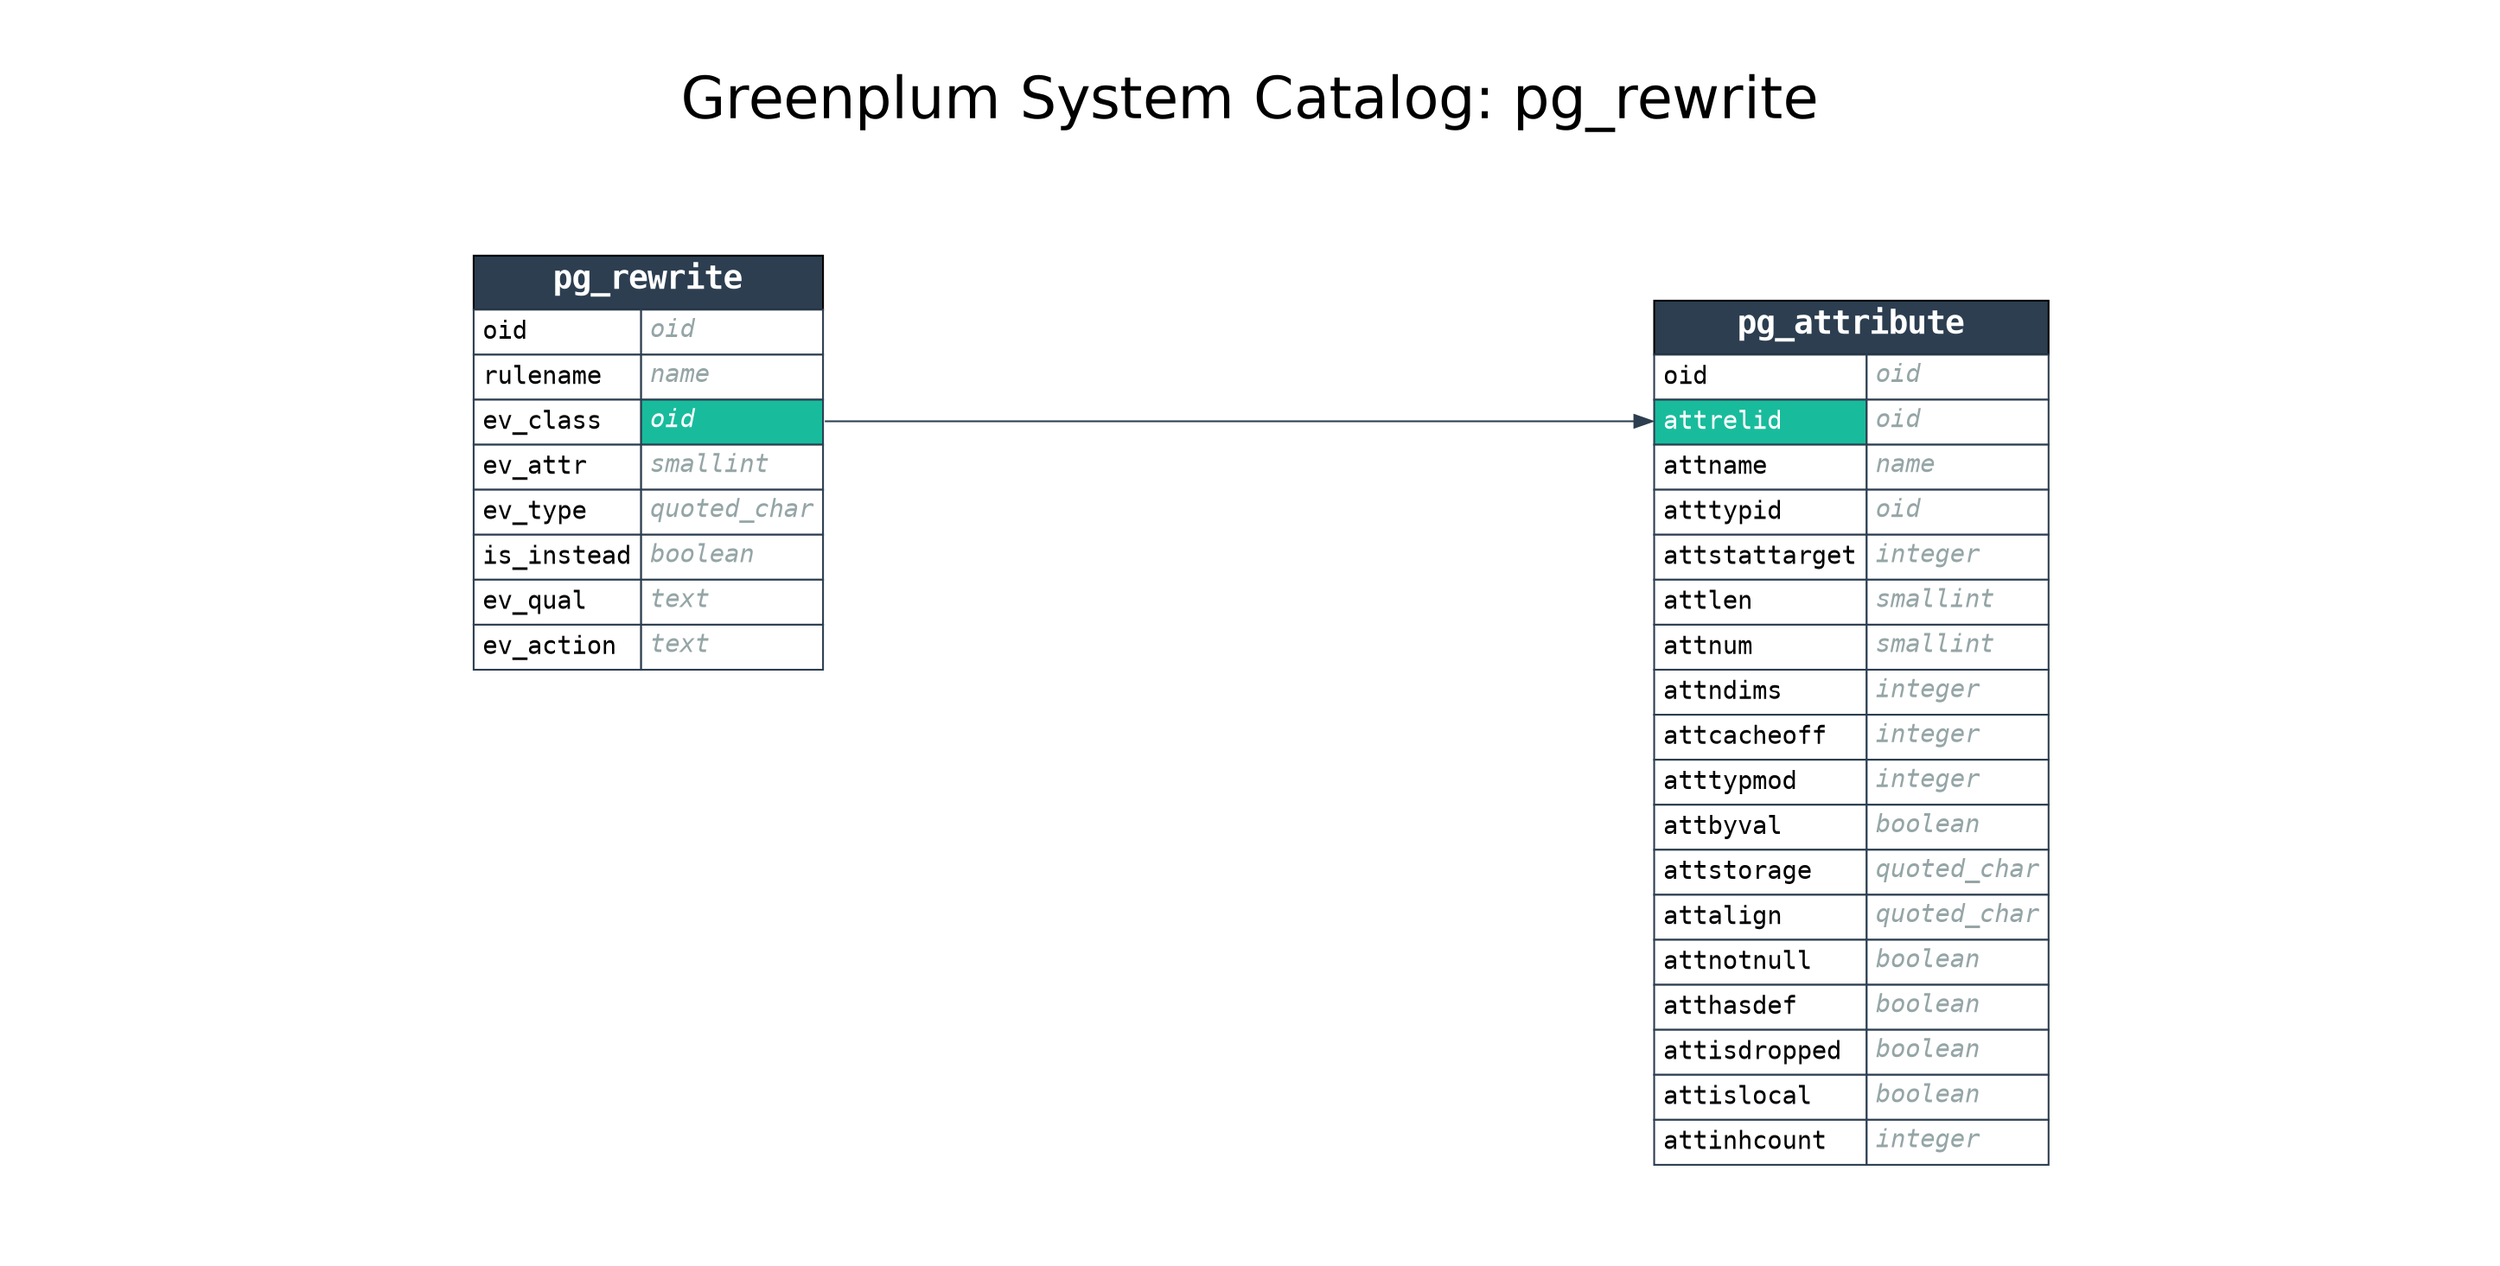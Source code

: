 digraph GPDB {

    label="Greenplum System Catalog: pg_rewrite";
    labelloc="t";
    fontname="Helvetica"
    fontsize=32
    

    pad=0.5;
    nodesep=0.5;
    ranksep=0.5;
    rankdir=LR;
    node [shape = "plaintext"];

    
    subgraph cluster_from {
        rankdir=TB
        style=invis;

        
    }
    
    subgraph cluster_selected {
        rankdir=TB
        style=invis;

        
            pg_rewrite [label = <<FONT FACE="monospace"><TABLE BORDER="0" CELLBORDER="1" CELLSPACING="0" CELLPADDING="4">
<TR><TD BGCOLOR="#2c3e50" ALIGN="CENTER" COLSPAN="2"><FONT COLOR="#FFFFFF" POINT-SIZE="18"><B>pg_rewrite</B></FONT></TD></TR>

<TR>
<TD COLOR="#2c3e50" BGCOLOR="#FFFFFF" ALIGN="LEFT" PORT="oid_in"><FONT COLOR="#000000">oid</FONT></TD>
<TD COLOR="#2c3e50" BGCOLOR="#FFFFFF" ALIGN="LEFT" PORT="oid_out"><FONT COLOR="#95a5a6"><I>oid</I></FONT></TD>
</TR>

<TR>
<TD COLOR="#2c3e50" BGCOLOR="#FFFFFF" ALIGN="LEFT" PORT="rulename_in"><FONT COLOR="#000000">rulename</FONT></TD>
<TD COLOR="#2c3e50" BGCOLOR="#FFFFFF" ALIGN="LEFT" PORT="rulename_out"><FONT COLOR="#95a5a6"><I>name</I></FONT></TD>
</TR>

<TR>
<TD COLOR="#2c3e50" BGCOLOR="#FFFFFF" ALIGN="LEFT" PORT="ev_class_in"><FONT COLOR="#000000">ev_class</FONT></TD>
<TD COLOR="#2c3e50" BGCOLOR="#18bc9c" ALIGN="LEFT" PORT="ev_class_out"><FONT COLOR="#FFFFFF"><I>oid</I></FONT></TD>
</TR>

<TR>
<TD COLOR="#2c3e50" BGCOLOR="#FFFFFF" ALIGN="LEFT" PORT="ev_attr_in"><FONT COLOR="#000000">ev_attr</FONT></TD>
<TD COLOR="#2c3e50" BGCOLOR="#FFFFFF" ALIGN="LEFT" PORT="ev_attr_out"><FONT COLOR="#95a5a6"><I>smallint</I></FONT></TD>
</TR>

<TR>
<TD COLOR="#2c3e50" BGCOLOR="#FFFFFF" ALIGN="LEFT" PORT="ev_type_in"><FONT COLOR="#000000">ev_type</FONT></TD>
<TD COLOR="#2c3e50" BGCOLOR="#FFFFFF" ALIGN="LEFT" PORT="ev_type_out"><FONT COLOR="#95a5a6"><I>quoted_char</I></FONT></TD>
</TR>

<TR>
<TD COLOR="#2c3e50" BGCOLOR="#FFFFFF" ALIGN="LEFT" PORT="is_instead_in"><FONT COLOR="#000000">is_instead</FONT></TD>
<TD COLOR="#2c3e50" BGCOLOR="#FFFFFF" ALIGN="LEFT" PORT="is_instead_out"><FONT COLOR="#95a5a6"><I>boolean</I></FONT></TD>
</TR>

<TR>
<TD COLOR="#2c3e50" BGCOLOR="#FFFFFF" ALIGN="LEFT" PORT="ev_qual_in"><FONT COLOR="#000000">ev_qual</FONT></TD>
<TD COLOR="#2c3e50" BGCOLOR="#FFFFFF" ALIGN="LEFT" PORT="ev_qual_out"><FONT COLOR="#95a5a6"><I>text</I></FONT></TD>
</TR>

<TR>
<TD COLOR="#2c3e50" BGCOLOR="#FFFFFF" ALIGN="LEFT" PORT="ev_action_in"><FONT COLOR="#000000">ev_action</FONT></TD>
<TD COLOR="#2c3e50" BGCOLOR="#FFFFFF" ALIGN="LEFT" PORT="ev_action_out"><FONT COLOR="#95a5a6"><I>text</I></FONT></TD>
</TR>

</TABLE></FONT>> name = "pg_rewrite" URL = "pg_rewrite.svg"];
        
    }
    
    subgraph cluster_to {
        rankdir=TB
        style=invis;

        
            pg_attribute [label = <<FONT FACE="monospace"><TABLE BORDER="0" CELLBORDER="1" CELLSPACING="0" CELLPADDING="4">
<TR><TD BGCOLOR="#2c3e50" ALIGN="CENTER" COLSPAN="2"><FONT COLOR="#FFFFFF" POINT-SIZE="18"><B>pg_attribute</B></FONT></TD></TR>

<TR>
<TD COLOR="#2c3e50" BGCOLOR="#FFFFFF" ALIGN="LEFT" PORT="oid_in"><FONT COLOR="#000000">oid</FONT></TD>
<TD COLOR="#2c3e50" BGCOLOR="#FFFFFF" ALIGN="LEFT" PORT="oid_out"><FONT COLOR="#95a5a6"><I>oid</I></FONT></TD>
</TR>

<TR>
<TD COLOR="#2c3e50" BGCOLOR="#18bc9c" ALIGN="LEFT" PORT="attrelid_in"><FONT COLOR="#FFFFFF">attrelid</FONT></TD>
<TD COLOR="#2c3e50" BGCOLOR="#FFFFFF" ALIGN="LEFT" PORT="attrelid_out"><FONT COLOR="#95a5a6"><I>oid</I></FONT></TD>
</TR>

<TR>
<TD COLOR="#2c3e50" BGCOLOR="#FFFFFF" ALIGN="LEFT" PORT="attname_in"><FONT COLOR="#000000">attname</FONT></TD>
<TD COLOR="#2c3e50" BGCOLOR="#FFFFFF" ALIGN="LEFT" PORT="attname_out"><FONT COLOR="#95a5a6"><I>name</I></FONT></TD>
</TR>

<TR>
<TD COLOR="#2c3e50" BGCOLOR="#FFFFFF" ALIGN="LEFT" PORT="atttypid_in"><FONT COLOR="#000000">atttypid</FONT></TD>
<TD COLOR="#2c3e50" BGCOLOR="#FFFFFF" ALIGN="LEFT" PORT="atttypid_out"><FONT COLOR="#95a5a6"><I>oid</I></FONT></TD>
</TR>

<TR>
<TD COLOR="#2c3e50" BGCOLOR="#FFFFFF" ALIGN="LEFT" PORT="attstattarget_in"><FONT COLOR="#000000">attstattarget</FONT></TD>
<TD COLOR="#2c3e50" BGCOLOR="#FFFFFF" ALIGN="LEFT" PORT="attstattarget_out"><FONT COLOR="#95a5a6"><I>integer</I></FONT></TD>
</TR>

<TR>
<TD COLOR="#2c3e50" BGCOLOR="#FFFFFF" ALIGN="LEFT" PORT="attlen_in"><FONT COLOR="#000000">attlen</FONT></TD>
<TD COLOR="#2c3e50" BGCOLOR="#FFFFFF" ALIGN="LEFT" PORT="attlen_out"><FONT COLOR="#95a5a6"><I>smallint</I></FONT></TD>
</TR>

<TR>
<TD COLOR="#2c3e50" BGCOLOR="#FFFFFF" ALIGN="LEFT" PORT="attnum_in"><FONT COLOR="#000000">attnum</FONT></TD>
<TD COLOR="#2c3e50" BGCOLOR="#FFFFFF" ALIGN="LEFT" PORT="attnum_out"><FONT COLOR="#95a5a6"><I>smallint</I></FONT></TD>
</TR>

<TR>
<TD COLOR="#2c3e50" BGCOLOR="#FFFFFF" ALIGN="LEFT" PORT="attndims_in"><FONT COLOR="#000000">attndims</FONT></TD>
<TD COLOR="#2c3e50" BGCOLOR="#FFFFFF" ALIGN="LEFT" PORT="attndims_out"><FONT COLOR="#95a5a6"><I>integer</I></FONT></TD>
</TR>

<TR>
<TD COLOR="#2c3e50" BGCOLOR="#FFFFFF" ALIGN="LEFT" PORT="attcacheoff_in"><FONT COLOR="#000000">attcacheoff</FONT></TD>
<TD COLOR="#2c3e50" BGCOLOR="#FFFFFF" ALIGN="LEFT" PORT="attcacheoff_out"><FONT COLOR="#95a5a6"><I>integer</I></FONT></TD>
</TR>

<TR>
<TD COLOR="#2c3e50" BGCOLOR="#FFFFFF" ALIGN="LEFT" PORT="atttypmod_in"><FONT COLOR="#000000">atttypmod</FONT></TD>
<TD COLOR="#2c3e50" BGCOLOR="#FFFFFF" ALIGN="LEFT" PORT="atttypmod_out"><FONT COLOR="#95a5a6"><I>integer</I></FONT></TD>
</TR>

<TR>
<TD COLOR="#2c3e50" BGCOLOR="#FFFFFF" ALIGN="LEFT" PORT="attbyval_in"><FONT COLOR="#000000">attbyval</FONT></TD>
<TD COLOR="#2c3e50" BGCOLOR="#FFFFFF" ALIGN="LEFT" PORT="attbyval_out"><FONT COLOR="#95a5a6"><I>boolean</I></FONT></TD>
</TR>

<TR>
<TD COLOR="#2c3e50" BGCOLOR="#FFFFFF" ALIGN="LEFT" PORT="attstorage_in"><FONT COLOR="#000000">attstorage</FONT></TD>
<TD COLOR="#2c3e50" BGCOLOR="#FFFFFF" ALIGN="LEFT" PORT="attstorage_out"><FONT COLOR="#95a5a6"><I>quoted_char</I></FONT></TD>
</TR>

<TR>
<TD COLOR="#2c3e50" BGCOLOR="#FFFFFF" ALIGN="LEFT" PORT="attalign_in"><FONT COLOR="#000000">attalign</FONT></TD>
<TD COLOR="#2c3e50" BGCOLOR="#FFFFFF" ALIGN="LEFT" PORT="attalign_out"><FONT COLOR="#95a5a6"><I>quoted_char</I></FONT></TD>
</TR>

<TR>
<TD COLOR="#2c3e50" BGCOLOR="#FFFFFF" ALIGN="LEFT" PORT="attnotnull_in"><FONT COLOR="#000000">attnotnull</FONT></TD>
<TD COLOR="#2c3e50" BGCOLOR="#FFFFFF" ALIGN="LEFT" PORT="attnotnull_out"><FONT COLOR="#95a5a6"><I>boolean</I></FONT></TD>
</TR>

<TR>
<TD COLOR="#2c3e50" BGCOLOR="#FFFFFF" ALIGN="LEFT" PORT="atthasdef_in"><FONT COLOR="#000000">atthasdef</FONT></TD>
<TD COLOR="#2c3e50" BGCOLOR="#FFFFFF" ALIGN="LEFT" PORT="atthasdef_out"><FONT COLOR="#95a5a6"><I>boolean</I></FONT></TD>
</TR>

<TR>
<TD COLOR="#2c3e50" BGCOLOR="#FFFFFF" ALIGN="LEFT" PORT="attisdropped_in"><FONT COLOR="#000000">attisdropped</FONT></TD>
<TD COLOR="#2c3e50" BGCOLOR="#FFFFFF" ALIGN="LEFT" PORT="attisdropped_out"><FONT COLOR="#95a5a6"><I>boolean</I></FONT></TD>
</TR>

<TR>
<TD COLOR="#2c3e50" BGCOLOR="#FFFFFF" ALIGN="LEFT" PORT="attislocal_in"><FONT COLOR="#000000">attislocal</FONT></TD>
<TD COLOR="#2c3e50" BGCOLOR="#FFFFFF" ALIGN="LEFT" PORT="attislocal_out"><FONT COLOR="#95a5a6"><I>boolean</I></FONT></TD>
</TR>

<TR>
<TD COLOR="#2c3e50" BGCOLOR="#FFFFFF" ALIGN="LEFT" PORT="attinhcount_in"><FONT COLOR="#000000">attinhcount</FONT></TD>
<TD COLOR="#2c3e50" BGCOLOR="#FFFFFF" ALIGN="LEFT" PORT="attinhcount_out"><FONT COLOR="#95a5a6"><I>integer</I></FONT></TD>
</TR>

</TABLE></FONT>> name = "pg_attribute" URL = "pg_attribute.svg"];
        
    }
    

    
        pg_rewrite:ev_class_out -> pg_attribute:attrelid_in [penwidth = 1 color = "#2c3e50"];
    

}